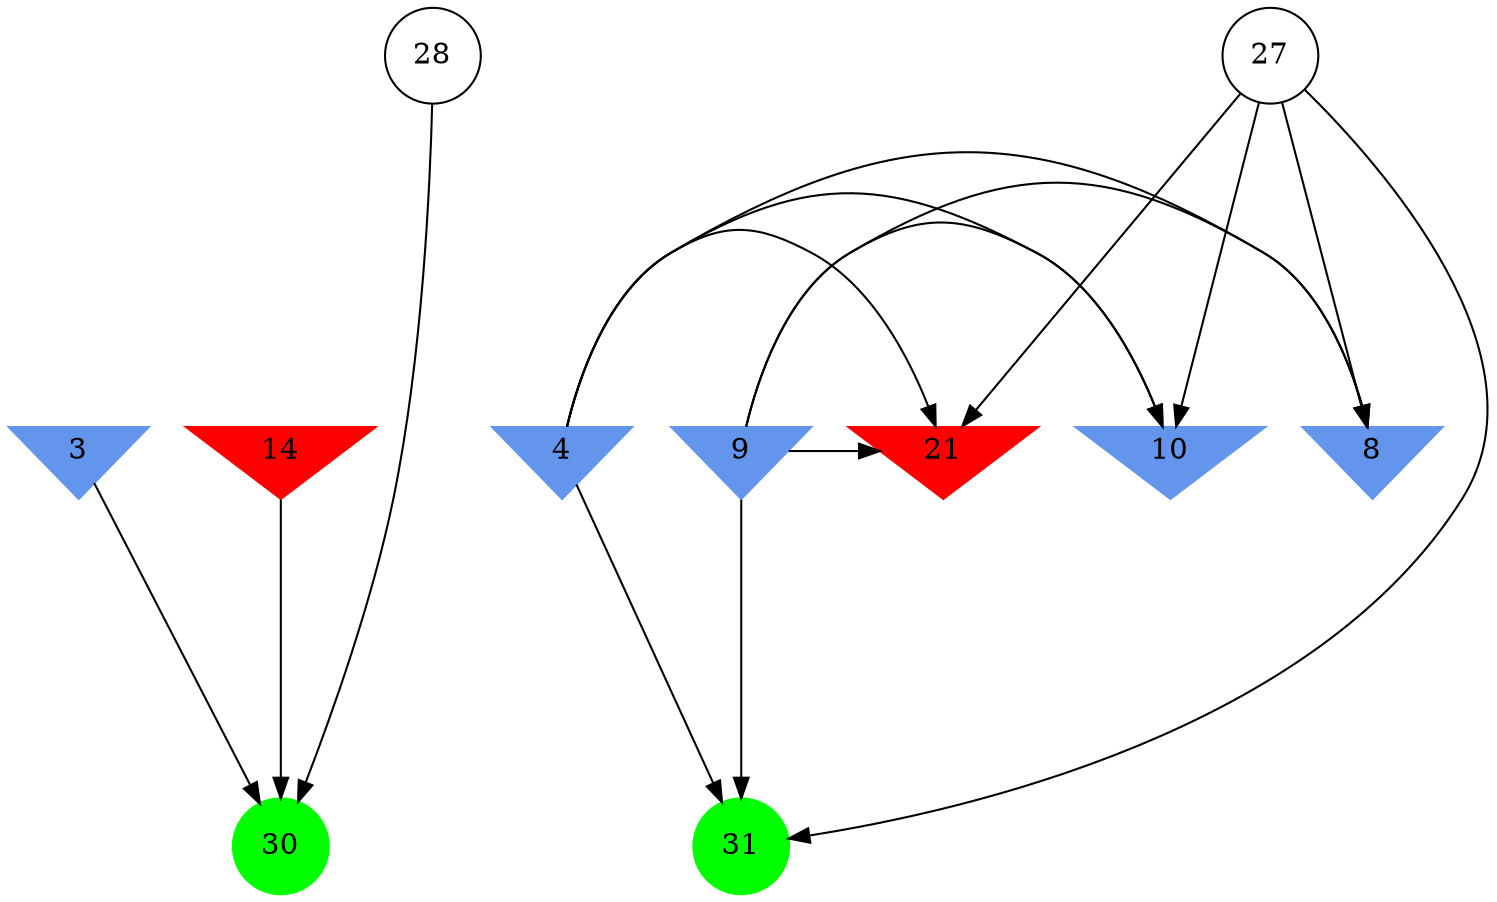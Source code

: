 digraph brain {
	ranksep=2.0;
	3 [shape=invtriangle,style=filled,color=cornflowerblue];
	4 [shape=invtriangle,style=filled,color=cornflowerblue];
	8 [shape=invtriangle,style=filled,color=cornflowerblue];
	9 [shape=invtriangle,style=filled,color=cornflowerblue];
	10 [shape=invtriangle,style=filled,color=cornflowerblue];
	14 [shape=invtriangle,style=filled,color=red];
	21 [shape=invtriangle,style=filled,color=red];
	27 [shape=circle,color=black];
	28 [shape=circle,color=black];
	30 [shape=circle,style=filled,color=green];
	31 [shape=circle,style=filled,color=green];
	27	->	10;
	27	->	8;
	27	->	21;
	27	->	31;
	9	->	10;
	9	->	8;
	9	->	21;
	9	->	31;
	4	->	10;
	4	->	8;
	4	->	21;
	4	->	31;
	14	->	30;
	28	->	30;
	3	->	30;
	{ rank=same; 3; 4; 8; 9; 10; 14; 21; }
	{ rank=same; 27; 28; }
	{ rank=same; 30; 31; }
}
